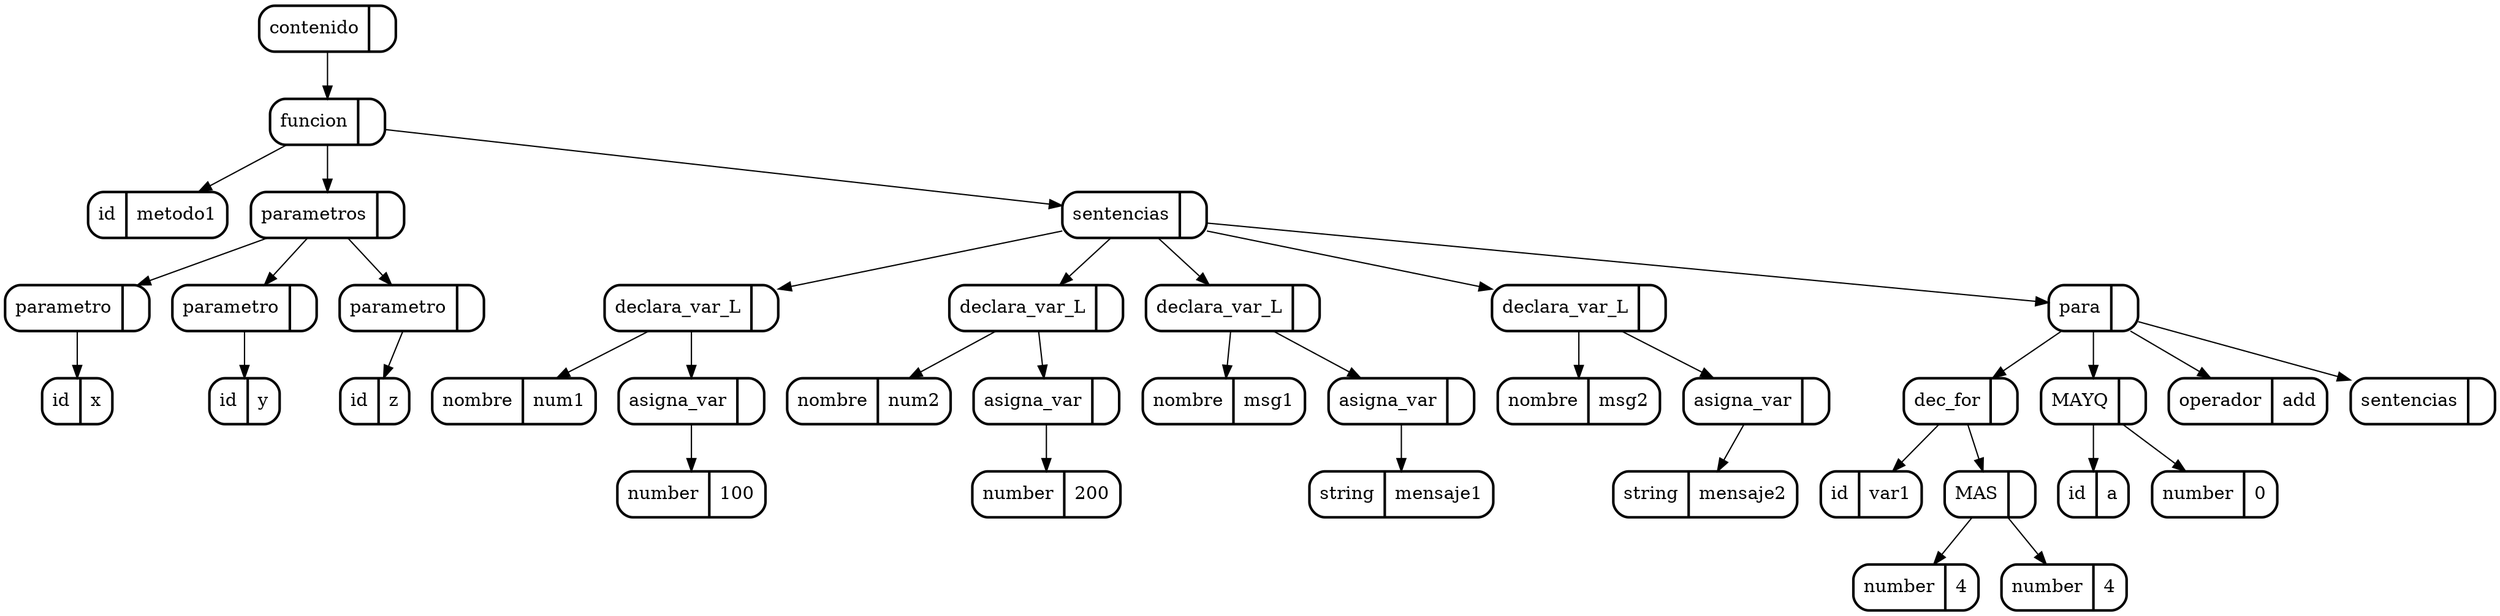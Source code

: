 digraph G {
node[shape=Mrecord]
38[label="contenido | ",style=bold]
36[label="funcion | ",style=bold]
{38}->{36}
37[label="id | metodo1",style=bold]
{36}->{37}
1[label="parametros | ",style=bold]
{36}->{1}
2[label="parametro | ",style=bold]
{1}->{2}
3[label="id | x",style=bold]
{2}->{3}
4[label="parametro | ",style=bold]
{1}->{4}
5[label="id | y",style=bold]
{4}->{5}
6[label="parametro | ",style=bold]
{1}->{6}
7[label="id | z",style=bold]
{6}->{7}
12[label="sentencias | ",style=bold]
{36}->{12}
10[label="declara_var_L | ",style=bold]
{12}->{10}
11[label="nombre | num1",style=bold]
{10}->{11}
9[label="asigna_var | ",style=bold]
{10}->{9}
8[label="number | 100",style=bold]
{9}->{8}
15[label="declara_var_L | ",style=bold]
{12}->{15}
16[label="nombre | num2",style=bold]
{15}->{16}
14[label="asigna_var | ",style=bold]
{15}->{14}
13[label="number | 200",style=bold]
{14}->{13}
19[label="declara_var_L | ",style=bold]
{12}->{19}
20[label="nombre | msg1",style=bold]
{19}->{20}
18[label="asigna_var | ",style=bold]
{19}->{18}
17[label="string |  mensaje1",style=bold]
{18}->{17}
23[label="declara_var_L | ",style=bold]
{12}->{23}
24[label="nombre | msg2",style=bold]
{23}->{24}
22[label="asigna_var | ",style=bold]
{23}->{22}
21[label="string |  mensaje2",style=bold]
{22}->{21}
35[label="para | ",style=bold]
{12}->{35}
28[label="dec_for | ",style=bold]
{35}->{28}
29[label="id | var1",style=bold]
{28}->{29}
27[label="MAS | ",style=bold]
{28}->{27}
25[label="number | 4",style=bold]
{27}->{25}
26[label="number | 4",style=bold]
{27}->{26}
32[label="MAYQ | ",style=bold]
{35}->{32}
30[label="id | a",style=bold]
{32}->{30}
31[label="number | 0",style=bold]
{32}->{31}
33[label="operador | add",style=bold]
{35}->{33}
34[label="sentencias | ",style=bold]
{35}->{34}

}